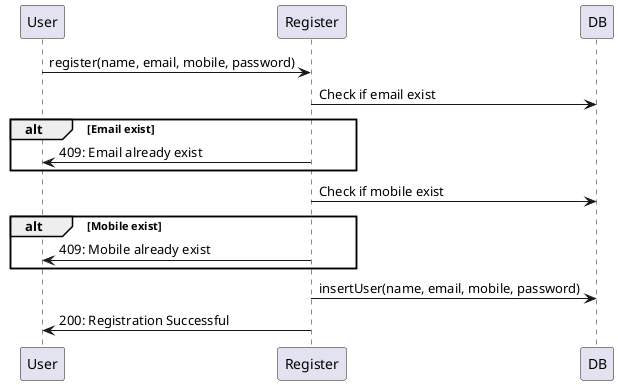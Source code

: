 @startuml

User -> Register: register(name, email, mobile, password)

Register -> DB: Check if email exist

alt Email exist
Register -> User: 409: Email already exist
end

Register -> DB: Check if mobile exist
alt Mobile exist
Register -> User: 409: Mobile already exist
end

Register -> DB: insertUser(name, email, mobile, password)

Register -> User: 200: Registration Successful

@enduml
